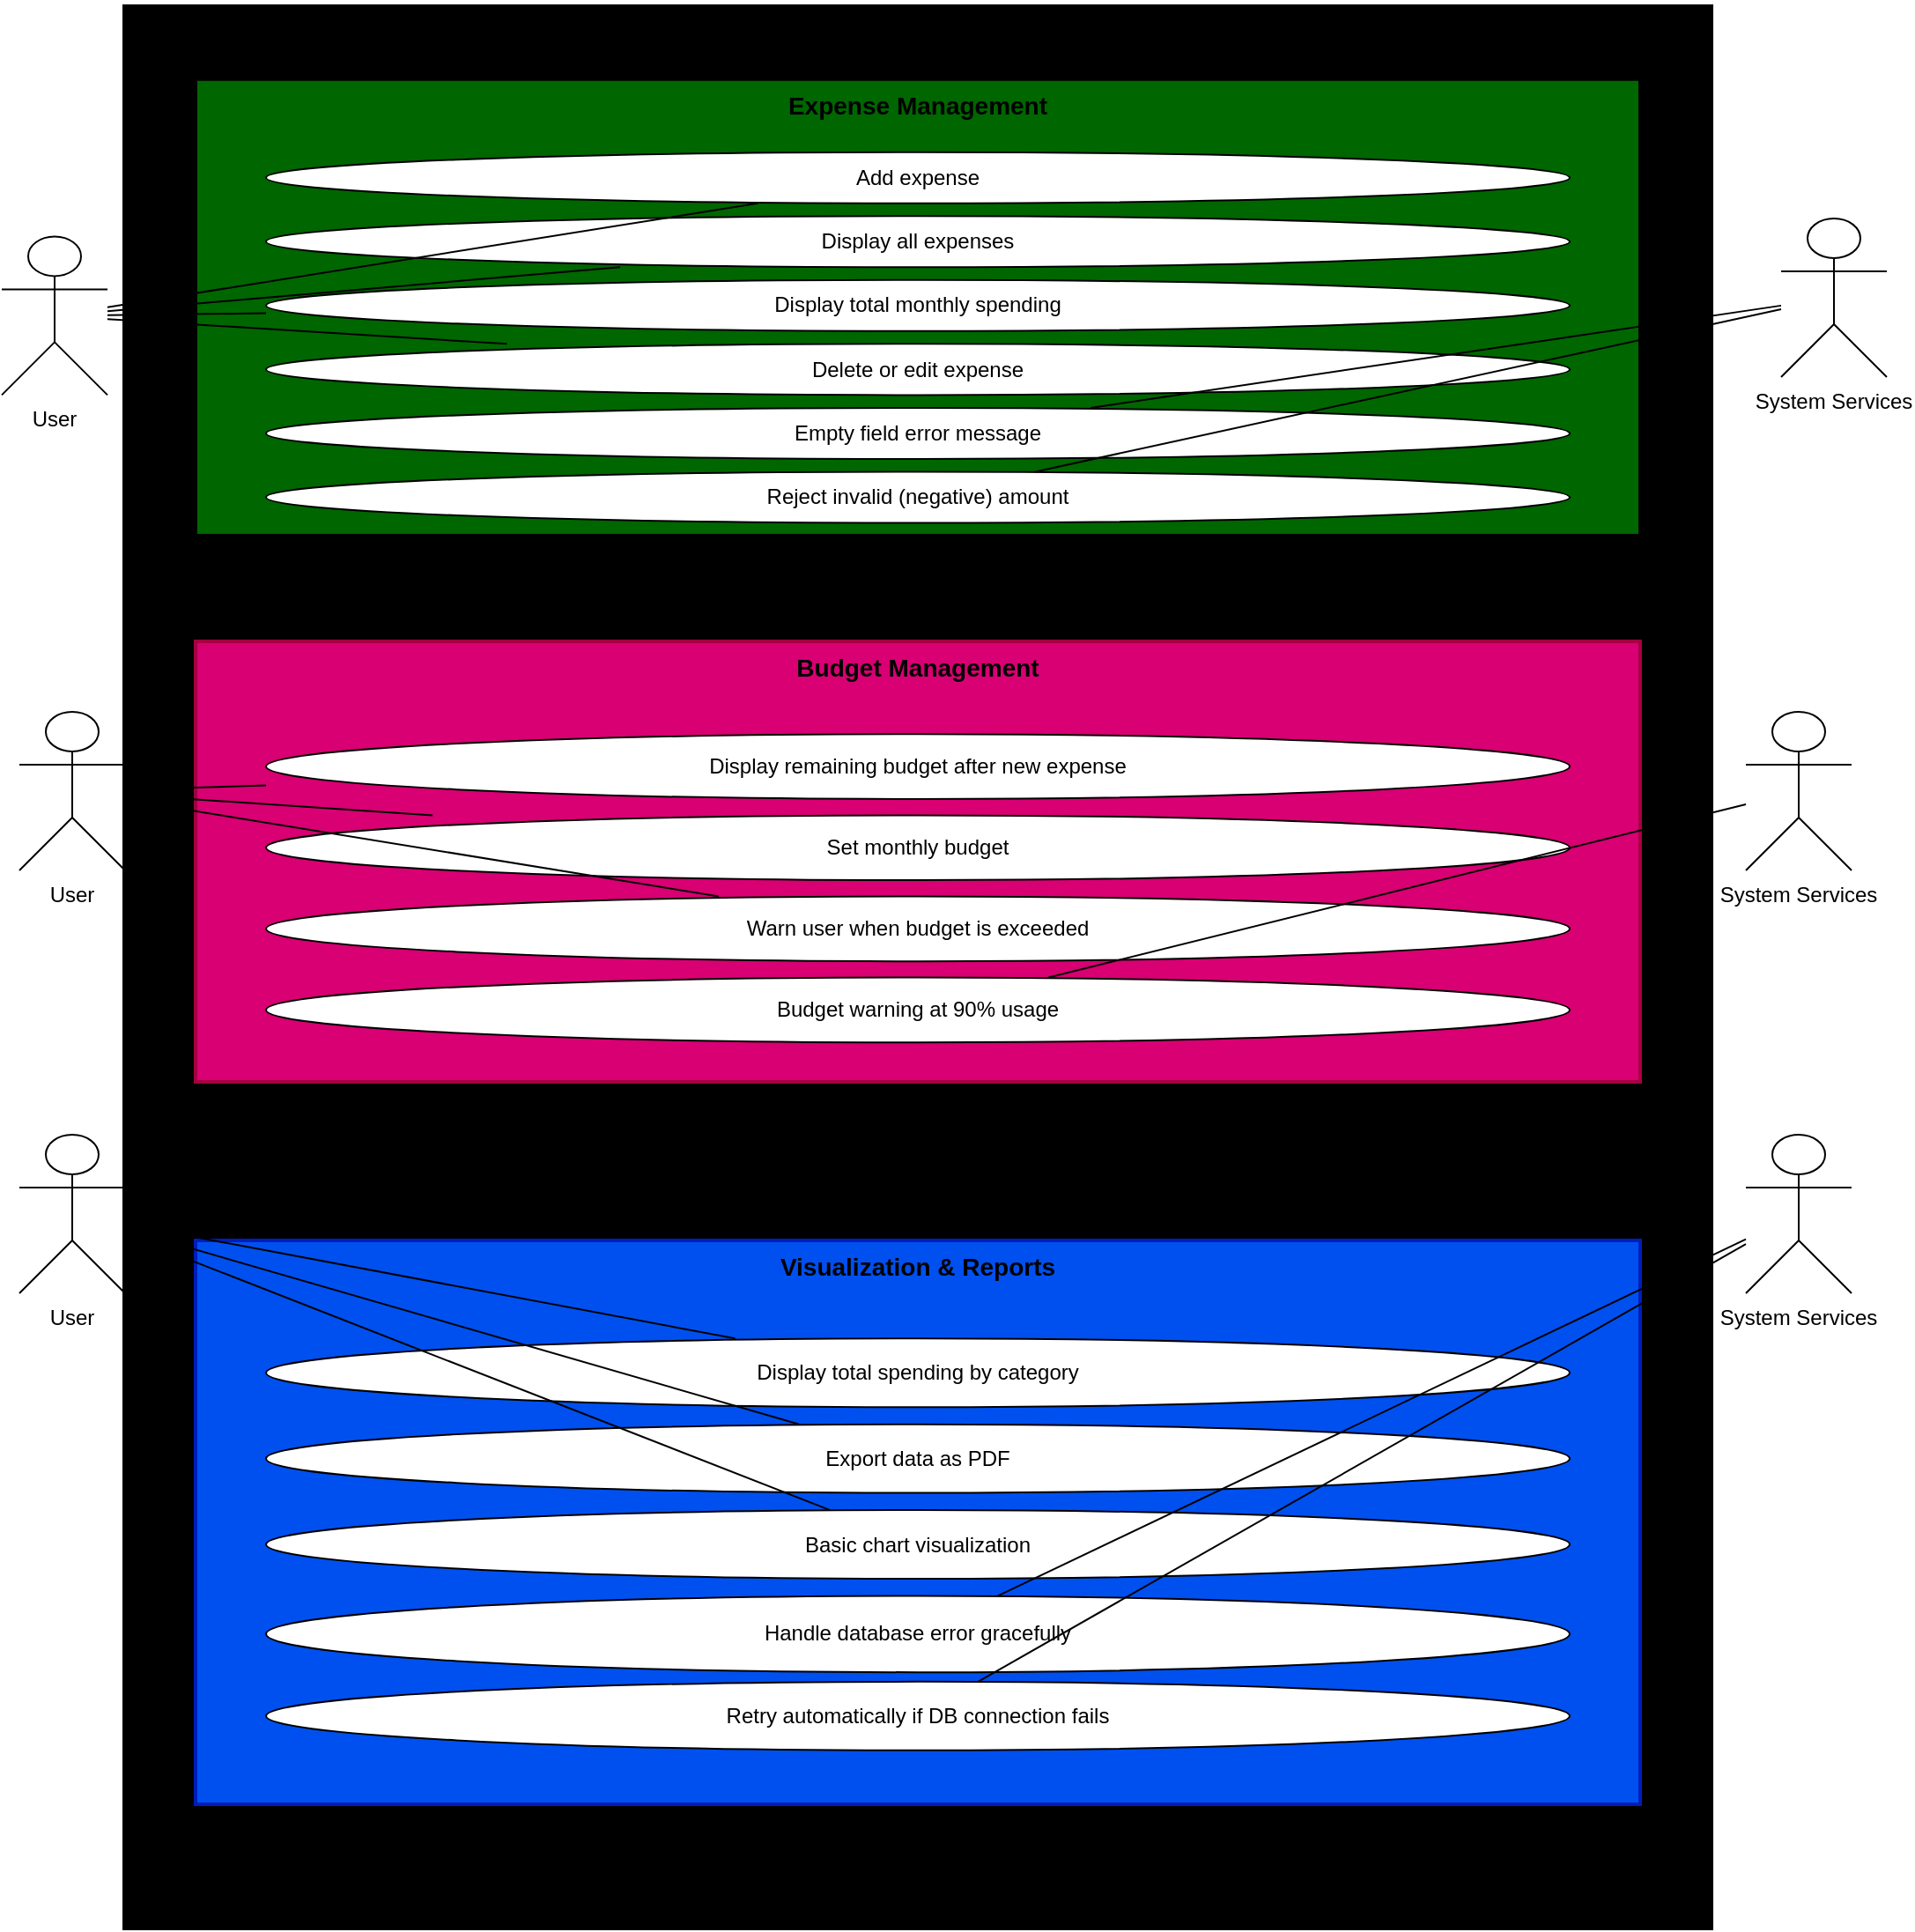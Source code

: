 <mxfile version="28.1.2">
  <diagram name="FinaNote Use Case" id="finanoteUseCase">
    <mxGraphModel dx="1838" dy="864" grid="1" gridSize="10" guides="1" tooltips="1" connect="1" arrows="0" fold="1" page="1" pageScale="1" pageWidth="1200" pageHeight="2000" math="0" shadow="0">
      <root>
        <mxCell id="0" />
        <mxCell id="1" parent="0" />
        <mxCell id="sysBoundary" value="" style="shape=rectangle;whiteSpace=wrap;html=1;strokeWidth=3;fillColor=#000000;strokeColor=#000000;" parent="1" vertex="1">
          <mxGeometry x="80" y="20" width="900" height="1090" as="geometry" />
        </mxCell>
        <mxCell id="title" value="FinaNote Use Case" style="text;align=center;verticalAlign=top;fontSize=20;fontStyle=1;shadow=1;fontColor=#000000;" parent="sysBoundary" vertex="1">
          <mxGeometry width="900" height="32.7" as="geometry" />
        </mxCell>
        <mxCell id="mod1" value="" style="shape=rectangle;whiteSpace=wrap;html=1;strokeWidth=2;fillColor=#006600;" parent="sysBoundary" vertex="1">
          <mxGeometry x="40" y="40.88" width="820" height="259.13" as="geometry" />
        </mxCell>
        <mxCell id="mod1Title" value="Expense Management" style="text;align=center;fontSize=14;fontStyle=1;fontColor=#000000;" parent="mod1" vertex="1">
          <mxGeometry width="820" height="31.096" as="geometry" />
        </mxCell>
        <mxCell id="F1" value="Add expense" style="shape=ellipse;whiteSpace=wrap;html=1;" parent="mod1" vertex="1">
          <mxGeometry x="40" y="41.461" width="740" height="29.023" as="geometry" />
        </mxCell>
        <mxCell id="F3" value="Display all expenses" style="shape=ellipse;whiteSpace=wrap;html=1;" parent="mod1" vertex="1">
          <mxGeometry x="40" y="77.739" width="740" height="29.023" as="geometry" />
        </mxCell>
        <mxCell id="F4" value="Display total monthly spending" style="shape=ellipse;whiteSpace=wrap;html=1;" parent="mod1" vertex="1">
          <mxGeometry x="40" y="114.017" width="740" height="29.023" as="geometry" />
        </mxCell>
        <mxCell id="F7" value="Delete or edit expense" style="shape=ellipse;whiteSpace=wrap;html=1;" parent="mod1" vertex="1">
          <mxGeometry x="40" y="150.295" width="740" height="29.023" as="geometry" />
        </mxCell>
        <mxCell id="E1" value="Empty field error message" style="shape=ellipse;whiteSpace=wrap;html=1;" parent="mod1" vertex="1">
          <mxGeometry x="40" y="186.574" width="740" height="29.023" as="geometry" />
        </mxCell>
        <mxCell id="E4" value="Reject invalid (negative) amount" style="shape=ellipse;whiteSpace=wrap;html=1;" parent="mod1" vertex="1">
          <mxGeometry x="40" y="222.852" width="740" height="29.023" as="geometry" />
        </mxCell>
        <mxCell id="mod2" value="" style="shape=rectangle;whiteSpace=wrap;html=1;strokeWidth=2;fillColor=#d80073;fontColor=#ffffff;strokeColor=#A50040;" parent="sysBoundary" vertex="1">
          <mxGeometry x="40" y="360" width="820" height="250.01" as="geometry" />
        </mxCell>
        <mxCell id="mod2Title" value="Budget Management" style="text;align=center;fontSize=14;fontStyle=1;fontColor=#000000;" parent="mod2" vertex="1">
          <mxGeometry width="820" height="39.475" as="geometry" />
        </mxCell>
        <mxCell id="F2" value="Display remaining budget after new expense" style="shape=ellipse;whiteSpace=wrap;html=1;" parent="mod2" vertex="1">
          <mxGeometry x="40" y="52.634" width="740" height="36.844" as="geometry" />
        </mxCell>
        <mxCell id="F5" value="Set monthly budget" style="shape=ellipse;whiteSpace=wrap;html=1;" parent="mod2" vertex="1">
          <mxGeometry x="40" y="98.688" width="740" height="36.844" as="geometry" />
        </mxCell>
        <mxCell id="F6" value="Warn user when budget is exceeded" style="shape=ellipse;whiteSpace=wrap;html=1;" parent="mod2" vertex="1">
          <mxGeometry x="40" y="144.743" width="740" height="36.844" as="geometry" />
        </mxCell>
        <mxCell id="E5" value="Budget warning at 90% usage" style="shape=ellipse;whiteSpace=wrap;html=1;" parent="mod2" vertex="1">
          <mxGeometry x="40" y="190.797" width="740" height="36.844" as="geometry" />
        </mxCell>
        <mxCell id="mod3" value="" style="shape=rectangle;whiteSpace=wrap;html=1;strokeWidth=2;fillColor=#0050ef;fontColor=#ffffff;strokeColor=#001DBC;" parent="sysBoundary" vertex="1">
          <mxGeometry x="40" y="700" width="820" height="320" as="geometry" />
        </mxCell>
        <mxCell id="mod3Title" value="Visualization &amp; Reports" style="text;align=center;fontSize=14;fontStyle=1;fontColor=#000000;" parent="mod3" vertex="1">
          <mxGeometry width="820" height="41.739" as="geometry" />
        </mxCell>
        <mxCell id="F8" value="Display total spending by category" style="shape=ellipse;whiteSpace=wrap;html=1;" parent="mod3" vertex="1">
          <mxGeometry x="40" y="55.652" width="740" height="38.957" as="geometry" />
        </mxCell>
        <mxCell id="F9" value="Export data as PDF" style="shape=ellipse;whiteSpace=wrap;html=1;" parent="mod3" vertex="1">
          <mxGeometry x="40" y="104.348" width="740" height="38.957" as="geometry" />
        </mxCell>
        <mxCell id="F10" value="Basic chart visualization" style="shape=ellipse;whiteSpace=wrap;html=1;" parent="mod3" vertex="1">
          <mxGeometry x="40" y="153.043" width="740" height="38.957" as="geometry" />
        </mxCell>
        <mxCell id="E2" value="Handle database error gracefully" style="shape=ellipse;whiteSpace=wrap;html=1;" parent="mod3" vertex="1">
          <mxGeometry x="40" y="201.737" width="740" height="43.337" as="geometry" />
        </mxCell>
        <mxCell id="E3" value="Retry automatically if DB connection fails" style="shape=ellipse;whiteSpace=wrap;html=1;" parent="mod3" vertex="1">
          <mxGeometry x="40" y="250.435" width="740" height="38.957" as="geometry" />
        </mxCell>
        <mxCell id="user1" value="User" style="shape=umlActor;verticalLabelPosition=bottom;verticalAlign=top;fontSize=12;" parent="1" vertex="1">
          <mxGeometry x="10" y="150.2" width="60" height="90" as="geometry" />
        </mxCell>
        <mxCell id="system1" value="System Services" style="shape=umlActor;verticalLabelPosition=bottom;verticalAlign=top;fontSize=12;" parent="1" vertex="1">
          <mxGeometry x="1020" y="140" width="60" height="90" as="geometry" />
        </mxCell>
        <mxCell id="edge1" style="endArrow=none;" parent="1" source="user1" target="F1" edge="1">
          <mxGeometry relative="1" as="geometry" />
        </mxCell>
        <mxCell id="edge2" style="endArrow=none;" parent="1" source="user1" target="F3" edge="1">
          <mxGeometry relative="1" as="geometry" />
        </mxCell>
        <mxCell id="edge3" style="endArrow=none;" parent="1" source="user1" target="F4" edge="1">
          <mxGeometry relative="1" as="geometry" />
        </mxCell>
        <mxCell id="edge4" style="endArrow=none;" parent="1" source="user1" target="F7" edge="1">
          <mxGeometry relative="1" as="geometry" />
        </mxCell>
        <mxCell id="edge5" style="endArrow=none;" parent="1" source="system1" target="E1" edge="1">
          <mxGeometry relative="1" as="geometry" />
        </mxCell>
        <mxCell id="edge6" style="endArrow=none;" parent="1" source="system1" target="E4" edge="1">
          <mxGeometry relative="1" as="geometry" />
        </mxCell>
        <mxCell id="user2" value="User" style="shape=umlActor;verticalLabelPosition=bottom;verticalAlign=top;fontSize=12;" parent="1" vertex="1">
          <mxGeometry x="20" y="420" width="60" height="90" as="geometry" />
        </mxCell>
        <mxCell id="system2" value="System Services" style="shape=umlActor;verticalLabelPosition=bottom;verticalAlign=top;fontSize=12;" parent="1" vertex="1">
          <mxGeometry x="1000" y="420" width="60" height="90" as="geometry" />
        </mxCell>
        <mxCell id="edge7" style="endArrow=none;" parent="1" source="user2" target="F2" edge="1">
          <mxGeometry relative="1" as="geometry" />
        </mxCell>
        <mxCell id="edge8" style="endArrow=none;" parent="1" source="user2" target="F5" edge="1">
          <mxGeometry relative="1" as="geometry" />
        </mxCell>
        <mxCell id="edge9" style="endArrow=none;" parent="1" source="user2" target="F6" edge="1">
          <mxGeometry relative="1" as="geometry" />
        </mxCell>
        <mxCell id="edge10" style="endArrow=none;" parent="1" source="system2" target="E5" edge="1">
          <mxGeometry relative="1" as="geometry" />
        </mxCell>
        <mxCell id="user3" value="User" style="shape=umlActor;verticalLabelPosition=bottom;verticalAlign=top;fontSize=12;" parent="1" vertex="1">
          <mxGeometry x="20" y="660" width="60" height="90" as="geometry" />
        </mxCell>
        <mxCell id="system3" value="System Services" style="shape=umlActor;verticalLabelPosition=bottom;verticalAlign=top;fontSize=12;" parent="1" vertex="1">
          <mxGeometry x="1000" y="660" width="60" height="90" as="geometry" />
        </mxCell>
        <mxCell id="edge11" style="endArrow=none;" parent="1" source="user3" target="F8" edge="1">
          <mxGeometry relative="1" as="geometry" />
        </mxCell>
        <mxCell id="edge12" style="endArrow=none;" parent="1" source="user3" target="F9" edge="1">
          <mxGeometry relative="1" as="geometry" />
        </mxCell>
        <mxCell id="edge13" style="endArrow=none;" parent="1" source="user3" target="F10" edge="1">
          <mxGeometry relative="1" as="geometry" />
        </mxCell>
        <mxCell id="edge14" style="endArrow=none;" parent="1" source="system3" target="E2" edge="1">
          <mxGeometry relative="1" as="geometry" />
        </mxCell>
        <mxCell id="edge15" style="endArrow=none;" parent="1" source="system3" target="E3" edge="1">
          <mxGeometry relative="1" as="geometry" />
        </mxCell>
      </root>
    </mxGraphModel>
  </diagram>
</mxfile>
